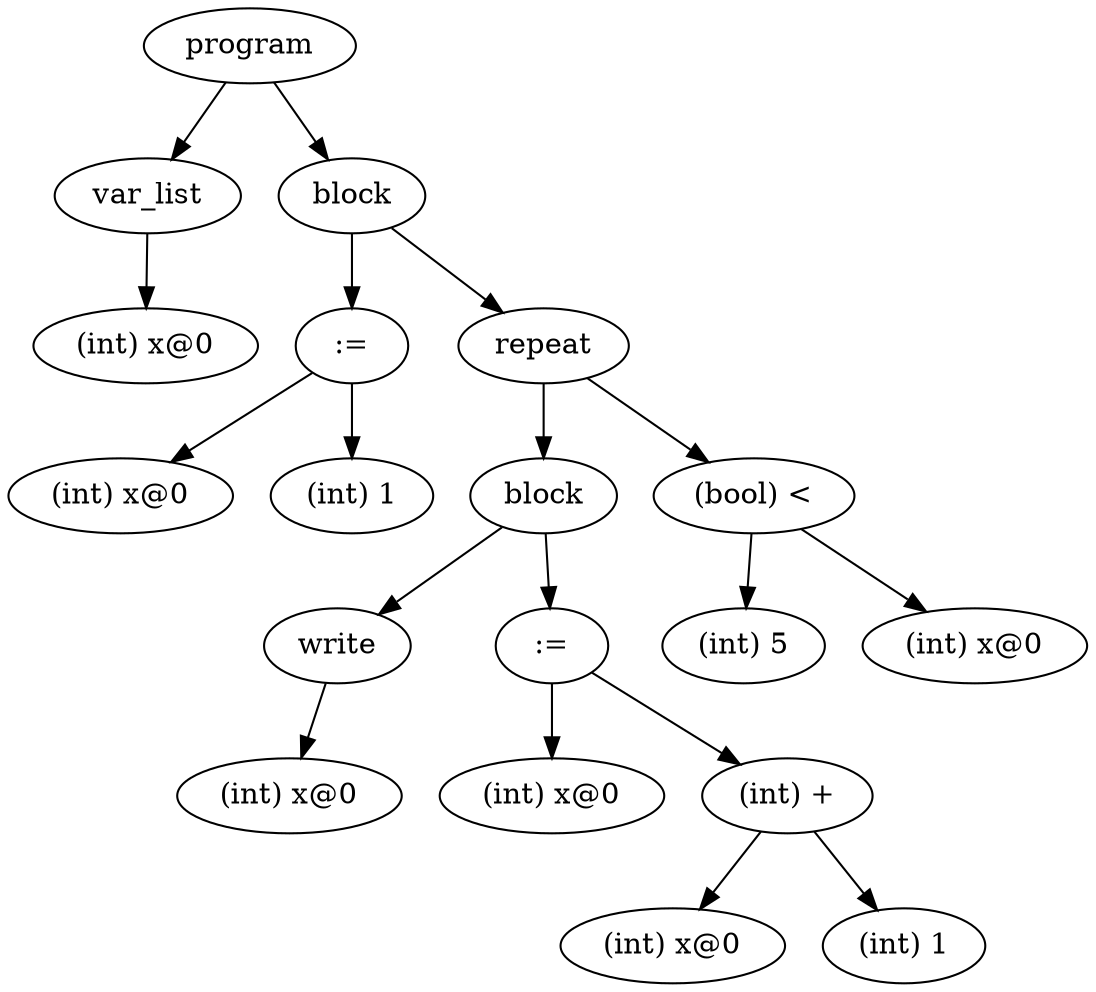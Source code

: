 digraph {
graph [ordering="out"];
node0[label="program"];
node1[label="var_list"];
node2[label="(int) x@0"];
node1 -> node2;
node0 -> node1;
node3[label="block"];
node4[label=":="];
node5[label="(int) x@0"];
node4 -> node5;
node6[label="(int) 1"];
node4 -> node6;
node3 -> node4;
node7[label="repeat"];
node8[label="block"];
node9[label="write"];
node10[label="(int) x@0"];
node9 -> node10;
node8 -> node9;
node11[label=":="];
node12[label="(int) x@0"];
node11 -> node12;
node13[label="(int) +"];
node14[label="(int) x@0"];
node13 -> node14;
node15[label="(int) 1"];
node13 -> node15;
node11 -> node13;
node8 -> node11;
node7 -> node8;
node16[label="(bool) <"];
node17[label="(int) 5"];
node16 -> node17;
node18[label="(int) x@0"];
node16 -> node18;
node7 -> node16;
node3 -> node7;
node0 -> node3;
}
